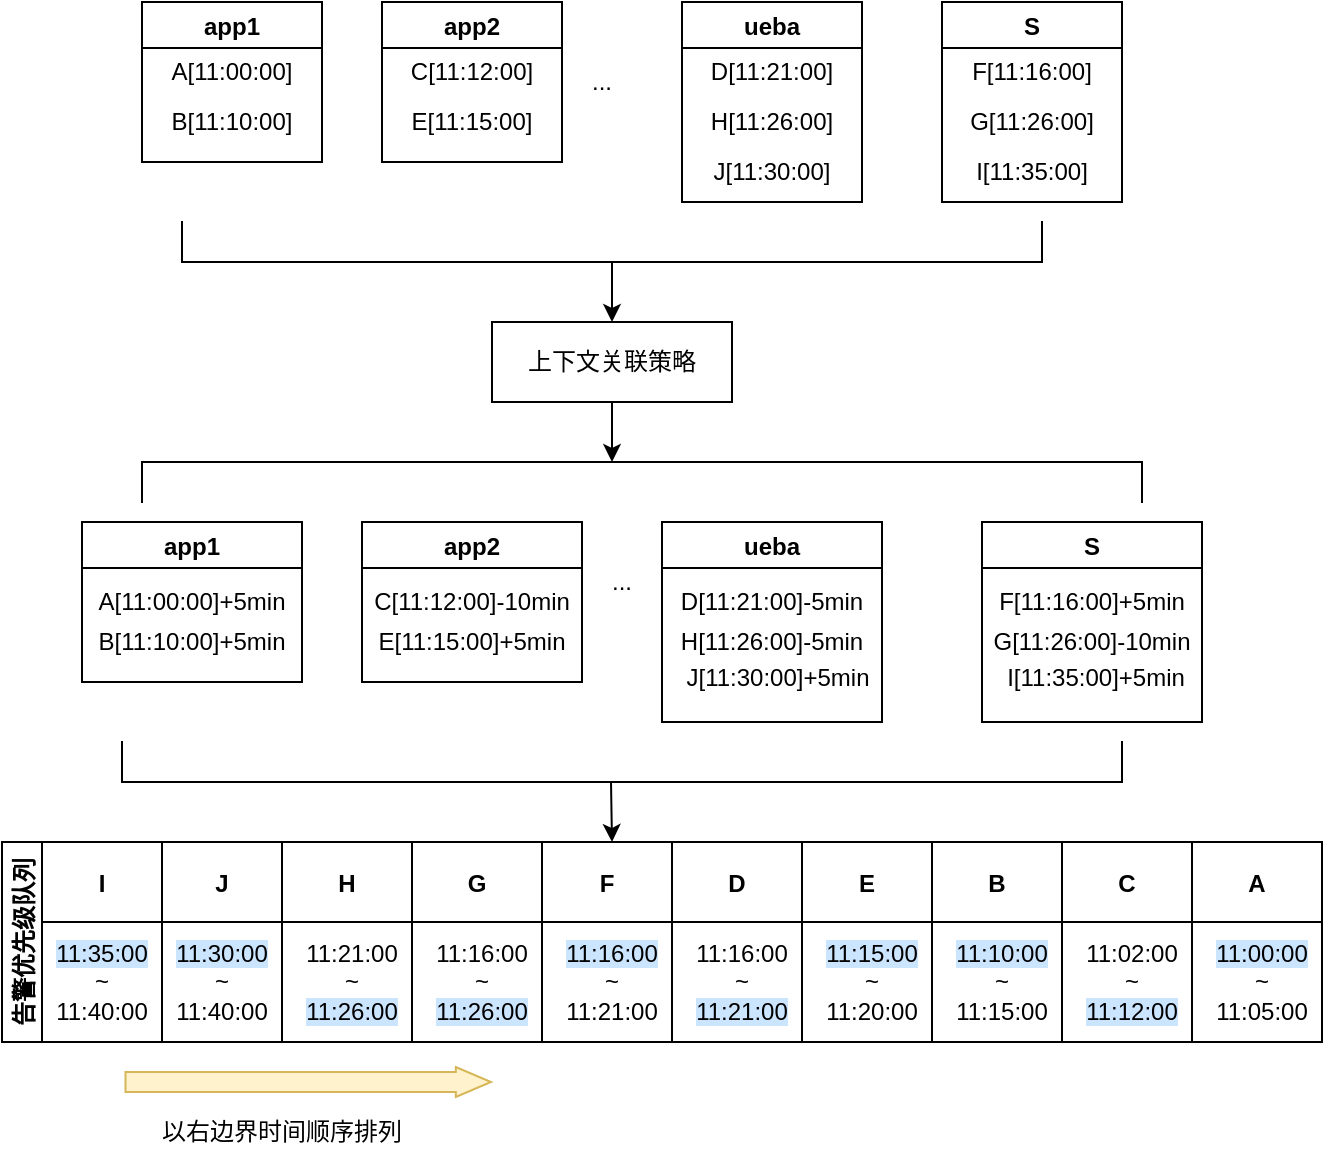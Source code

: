 <mxfile version="16.0.3" type="github">
  <diagram id="pFcuSwz4KTRKR5LFRXFV" name="Page-1">
    <mxGraphModel dx="1549" dy="875" grid="1" gridSize="10" guides="1" tooltips="1" connect="1" arrows="1" fold="1" page="1" pageScale="1" pageWidth="827" pageHeight="1169" math="0" shadow="0">
      <root>
        <mxCell id="0" />
        <mxCell id="1" parent="0" />
        <mxCell id="07JUMQM4NYiek0s27qbW-1" value="app1" style="swimlane;" vertex="1" parent="1">
          <mxGeometry x="120" y="90" width="90" height="80" as="geometry" />
        </mxCell>
        <mxCell id="07JUMQM4NYiek0s27qbW-2" value="A[11:00:00]" style="text;html=1;strokeColor=none;fillColor=none;align=center;verticalAlign=middle;whiteSpace=wrap;rounded=0;" vertex="1" parent="07JUMQM4NYiek0s27qbW-1">
          <mxGeometry x="15" y="20" width="60" height="30" as="geometry" />
        </mxCell>
        <mxCell id="07JUMQM4NYiek0s27qbW-3" value="B[11:10:00]" style="text;html=1;strokeColor=none;fillColor=none;align=center;verticalAlign=middle;whiteSpace=wrap;rounded=0;" vertex="1" parent="07JUMQM4NYiek0s27qbW-1">
          <mxGeometry x="15" y="45" width="60" height="30" as="geometry" />
        </mxCell>
        <mxCell id="07JUMQM4NYiek0s27qbW-4" value="app2" style="swimlane;" vertex="1" parent="1">
          <mxGeometry x="240" y="90" width="90" height="80" as="geometry" />
        </mxCell>
        <mxCell id="07JUMQM4NYiek0s27qbW-5" value="C[11:12:00]" style="text;html=1;strokeColor=none;fillColor=none;align=center;verticalAlign=middle;whiteSpace=wrap;rounded=0;" vertex="1" parent="07JUMQM4NYiek0s27qbW-4">
          <mxGeometry x="15" y="20" width="60" height="30" as="geometry" />
        </mxCell>
        <mxCell id="07JUMQM4NYiek0s27qbW-6" value="E[11:15:00]" style="text;html=1;strokeColor=none;fillColor=none;align=center;verticalAlign=middle;whiteSpace=wrap;rounded=0;" vertex="1" parent="07JUMQM4NYiek0s27qbW-4">
          <mxGeometry x="15" y="45" width="60" height="30" as="geometry" />
        </mxCell>
        <mxCell id="07JUMQM4NYiek0s27qbW-12" value="ueba" style="swimlane;" vertex="1" parent="1">
          <mxGeometry x="390" y="90" width="90" height="100" as="geometry" />
        </mxCell>
        <mxCell id="07JUMQM4NYiek0s27qbW-13" value="D[11:21:00]" style="text;html=1;strokeColor=none;fillColor=none;align=center;verticalAlign=middle;whiteSpace=wrap;rounded=0;" vertex="1" parent="07JUMQM4NYiek0s27qbW-12">
          <mxGeometry x="15" y="20" width="60" height="30" as="geometry" />
        </mxCell>
        <mxCell id="07JUMQM4NYiek0s27qbW-14" value="H[11:26:00]" style="text;html=1;strokeColor=none;fillColor=none;align=center;verticalAlign=middle;whiteSpace=wrap;rounded=0;" vertex="1" parent="07JUMQM4NYiek0s27qbW-12">
          <mxGeometry x="15" y="45" width="60" height="30" as="geometry" />
        </mxCell>
        <mxCell id="07JUMQM4NYiek0s27qbW-16" value="J[11:30:00]" style="text;html=1;strokeColor=none;fillColor=none;align=center;verticalAlign=middle;whiteSpace=wrap;rounded=0;" vertex="1" parent="07JUMQM4NYiek0s27qbW-12">
          <mxGeometry x="15" y="70" width="60" height="30" as="geometry" />
        </mxCell>
        <mxCell id="07JUMQM4NYiek0s27qbW-15" value="..." style="text;html=1;strokeColor=none;fillColor=none;align=center;verticalAlign=middle;whiteSpace=wrap;rounded=0;" vertex="1" parent="1">
          <mxGeometry x="320" y="115" width="60" height="30" as="geometry" />
        </mxCell>
        <mxCell id="07JUMQM4NYiek0s27qbW-17" value="S" style="swimlane;" vertex="1" parent="1">
          <mxGeometry x="520" y="90" width="90" height="100" as="geometry" />
        </mxCell>
        <mxCell id="07JUMQM4NYiek0s27qbW-18" value="F[11:16:00]" style="text;html=1;strokeColor=none;fillColor=none;align=center;verticalAlign=middle;whiteSpace=wrap;rounded=0;" vertex="1" parent="07JUMQM4NYiek0s27qbW-17">
          <mxGeometry x="15" y="20" width="60" height="30" as="geometry" />
        </mxCell>
        <mxCell id="07JUMQM4NYiek0s27qbW-19" value="G[11:26:00]" style="text;html=1;strokeColor=none;fillColor=none;align=center;verticalAlign=middle;whiteSpace=wrap;rounded=0;" vertex="1" parent="07JUMQM4NYiek0s27qbW-17">
          <mxGeometry x="15" y="45" width="60" height="30" as="geometry" />
        </mxCell>
        <mxCell id="07JUMQM4NYiek0s27qbW-20" value="I[11:35:00]" style="text;html=1;strokeColor=none;fillColor=none;align=center;verticalAlign=middle;whiteSpace=wrap;rounded=0;" vertex="1" parent="07JUMQM4NYiek0s27qbW-17">
          <mxGeometry x="15" y="70" width="60" height="30" as="geometry" />
        </mxCell>
        <mxCell id="07JUMQM4NYiek0s27qbW-25" style="edgeStyle=orthogonalEdgeStyle;rounded=0;orthogonalLoop=1;jettySize=auto;html=1;exitX=0.5;exitY=1;exitDx=0;exitDy=0;" edge="1" parent="1" source="07JUMQM4NYiek0s27qbW-21" target="07JUMQM4NYiek0s27qbW-26">
          <mxGeometry relative="1" as="geometry">
            <mxPoint x="355" y="270" as="targetPoint" />
          </mxGeometry>
        </mxCell>
        <mxCell id="07JUMQM4NYiek0s27qbW-21" value="" style="shape=partialRectangle;whiteSpace=wrap;html=1;bottom=1;right=1;left=1;top=0;fillColor=none;routingCenterX=-0.5;" vertex="1" parent="1">
          <mxGeometry x="140" y="200" width="430" height="20" as="geometry" />
        </mxCell>
        <mxCell id="07JUMQM4NYiek0s27qbW-29" style="edgeStyle=orthogonalEdgeStyle;rounded=0;orthogonalLoop=1;jettySize=auto;html=1;exitX=0.5;exitY=1;exitDx=0;exitDy=0;" edge="1" parent="1" source="07JUMQM4NYiek0s27qbW-26">
          <mxGeometry relative="1" as="geometry">
            <mxPoint x="355" y="320" as="targetPoint" />
          </mxGeometry>
        </mxCell>
        <mxCell id="07JUMQM4NYiek0s27qbW-26" value="上下文关联策略" style="rounded=0;whiteSpace=wrap;html=1;" vertex="1" parent="1">
          <mxGeometry x="295" y="250" width="120" height="40" as="geometry" />
        </mxCell>
        <mxCell id="07JUMQM4NYiek0s27qbW-31" value="app1" style="swimlane;" vertex="1" parent="1">
          <mxGeometry x="90" y="350" width="110" height="80" as="geometry" />
        </mxCell>
        <mxCell id="07JUMQM4NYiek0s27qbW-32" value="A[11:00:00]+5min" style="text;html=1;strokeColor=none;fillColor=none;align=center;verticalAlign=middle;whiteSpace=wrap;rounded=0;" vertex="1" parent="07JUMQM4NYiek0s27qbW-31">
          <mxGeometry x="25" y="27.5" width="60" height="25" as="geometry" />
        </mxCell>
        <mxCell id="07JUMQM4NYiek0s27qbW-33" value="B[11:10:00]+5min" style="text;html=1;strokeColor=none;fillColor=none;align=center;verticalAlign=middle;whiteSpace=wrap;rounded=0;" vertex="1" parent="07JUMQM4NYiek0s27qbW-31">
          <mxGeometry x="25" y="45" width="60" height="30" as="geometry" />
        </mxCell>
        <mxCell id="07JUMQM4NYiek0s27qbW-40" value="app2" style="swimlane;" vertex="1" parent="1">
          <mxGeometry x="230" y="350" width="110" height="80" as="geometry" />
        </mxCell>
        <mxCell id="07JUMQM4NYiek0s27qbW-41" value="C[11:12:00]-10min" style="text;html=1;strokeColor=none;fillColor=none;align=center;verticalAlign=middle;whiteSpace=wrap;rounded=0;" vertex="1" parent="07JUMQM4NYiek0s27qbW-40">
          <mxGeometry x="25" y="27.5" width="60" height="25" as="geometry" />
        </mxCell>
        <mxCell id="07JUMQM4NYiek0s27qbW-42" value="E[11:15:00]+5min" style="text;html=1;strokeColor=none;fillColor=none;align=center;verticalAlign=middle;whiteSpace=wrap;rounded=0;" vertex="1" parent="07JUMQM4NYiek0s27qbW-40">
          <mxGeometry x="25" y="45" width="60" height="30" as="geometry" />
        </mxCell>
        <mxCell id="07JUMQM4NYiek0s27qbW-44" value="ueba" style="swimlane;startSize=23;" vertex="1" parent="1">
          <mxGeometry x="380" y="350" width="110" height="100" as="geometry" />
        </mxCell>
        <mxCell id="07JUMQM4NYiek0s27qbW-45" value="D[11:21:00]-5min" style="text;html=1;strokeColor=none;fillColor=none;align=center;verticalAlign=middle;whiteSpace=wrap;rounded=0;" vertex="1" parent="07JUMQM4NYiek0s27qbW-44">
          <mxGeometry x="25" y="27.5" width="60" height="25" as="geometry" />
        </mxCell>
        <mxCell id="07JUMQM4NYiek0s27qbW-46" value="H[11:26:00]-5min" style="text;html=1;strokeColor=none;fillColor=none;align=center;verticalAlign=middle;whiteSpace=wrap;rounded=0;" vertex="1" parent="07JUMQM4NYiek0s27qbW-44">
          <mxGeometry x="25" y="45" width="60" height="30" as="geometry" />
        </mxCell>
        <mxCell id="07JUMQM4NYiek0s27qbW-47" value="..." style="text;html=1;strokeColor=none;fillColor=none;align=center;verticalAlign=middle;whiteSpace=wrap;rounded=0;" vertex="1" parent="07JUMQM4NYiek0s27qbW-44">
          <mxGeometry x="-50" y="15" width="60" height="30" as="geometry" />
        </mxCell>
        <mxCell id="07JUMQM4NYiek0s27qbW-53" value="J[11:30:00]+5min" style="text;html=1;strokeColor=none;fillColor=none;align=center;verticalAlign=middle;whiteSpace=wrap;rounded=0;" vertex="1" parent="07JUMQM4NYiek0s27qbW-44">
          <mxGeometry x="28" y="63" width="60" height="30" as="geometry" />
        </mxCell>
        <mxCell id="07JUMQM4NYiek0s27qbW-30" value="" style="shape=partialRectangle;whiteSpace=wrap;html=1;bottom=1;right=1;left=1;top=0;fillColor=none;routingCenterX=-0.5;direction=west;" vertex="1" parent="1">
          <mxGeometry x="120" y="320" width="500" height="20" as="geometry" />
        </mxCell>
        <mxCell id="07JUMQM4NYiek0s27qbW-54" value="S" style="swimlane;startSize=23;" vertex="1" parent="1">
          <mxGeometry x="540" y="350" width="110" height="100" as="geometry" />
        </mxCell>
        <mxCell id="07JUMQM4NYiek0s27qbW-55" value="F[11:16:00]+5min" style="text;html=1;strokeColor=none;fillColor=none;align=center;verticalAlign=middle;whiteSpace=wrap;rounded=0;" vertex="1" parent="07JUMQM4NYiek0s27qbW-54">
          <mxGeometry x="25" y="27.5" width="60" height="25" as="geometry" />
        </mxCell>
        <mxCell id="07JUMQM4NYiek0s27qbW-56" value="G[11:26:00]-10min" style="text;html=1;strokeColor=none;fillColor=none;align=center;verticalAlign=middle;whiteSpace=wrap;rounded=0;" vertex="1" parent="07JUMQM4NYiek0s27qbW-54">
          <mxGeometry x="25" y="45" width="60" height="30" as="geometry" />
        </mxCell>
        <mxCell id="07JUMQM4NYiek0s27qbW-58" value="I[11:35:00]+5min" style="text;html=1;strokeColor=none;fillColor=none;align=center;verticalAlign=middle;whiteSpace=wrap;rounded=0;" vertex="1" parent="1">
          <mxGeometry x="567" y="413" width="60" height="30" as="geometry" />
        </mxCell>
        <mxCell id="07JUMQM4NYiek0s27qbW-63" value="" style="endArrow=classic;html=1;rounded=0;" edge="1" parent="1">
          <mxGeometry width="50" height="50" relative="1" as="geometry">
            <mxPoint x="354.5" y="480" as="sourcePoint" />
            <mxPoint x="355" y="510" as="targetPoint" />
          </mxGeometry>
        </mxCell>
        <mxCell id="07JUMQM4NYiek0s27qbW-64" value="" style="shape=partialRectangle;whiteSpace=wrap;html=1;bottom=1;right=1;left=1;top=0;fillColor=none;routingCenterX=-0.5;" vertex="1" parent="1">
          <mxGeometry x="110" y="460" width="500" height="20" as="geometry" />
        </mxCell>
        <mxCell id="07JUMQM4NYiek0s27qbW-65" value="告警优先级队列" style="swimlane;childLayout=stackLayout;resizeParent=1;resizeParentMax=0;startSize=20;horizontal=0;horizontalStack=1;" vertex="1" parent="1">
          <mxGeometry x="50" y="510" width="205" height="100" as="geometry" />
        </mxCell>
        <mxCell id="07JUMQM4NYiek0s27qbW-66" value="I" style="swimlane;startSize=40;" vertex="1" parent="07JUMQM4NYiek0s27qbW-65">
          <mxGeometry x="20" width="60" height="100" as="geometry" />
        </mxCell>
        <mxCell id="07JUMQM4NYiek0s27qbW-72" value="&lt;span style=&quot;background-color: rgb(204 , 229 , 255)&quot;&gt;11:35:00&lt;/span&gt;&lt;br&gt;~&lt;br&gt;11:40:00" style="text;html=1;strokeColor=none;fillColor=none;align=center;verticalAlign=middle;whiteSpace=wrap;rounded=0;" vertex="1" parent="07JUMQM4NYiek0s27qbW-66">
          <mxGeometry y="55" width="60" height="30" as="geometry" />
        </mxCell>
        <mxCell id="07JUMQM4NYiek0s27qbW-67" value="J" style="swimlane;startSize=40;" vertex="1" parent="07JUMQM4NYiek0s27qbW-65">
          <mxGeometry x="80" width="60" height="100" as="geometry" />
        </mxCell>
        <mxCell id="07JUMQM4NYiek0s27qbW-74" value="&lt;span style=&quot;background-color: rgb(204 , 229 , 255)&quot;&gt;11:30:00&lt;/span&gt;&lt;br&gt;~&lt;br&gt;11:40:00" style="text;html=1;strokeColor=none;fillColor=none;align=center;verticalAlign=middle;whiteSpace=wrap;rounded=0;" vertex="1" parent="07JUMQM4NYiek0s27qbW-67">
          <mxGeometry y="55" width="60" height="30" as="geometry" />
        </mxCell>
        <mxCell id="07JUMQM4NYiek0s27qbW-68" value="H" style="swimlane;startSize=40;" vertex="1" parent="07JUMQM4NYiek0s27qbW-65">
          <mxGeometry x="140" width="65" height="100" as="geometry" />
        </mxCell>
        <mxCell id="07JUMQM4NYiek0s27qbW-75" value="11:21:00&lt;br&gt;~&lt;br&gt;&lt;span style=&quot;background-color: rgb(204 , 229 , 255)&quot;&gt;11:26:00&lt;/span&gt;" style="text;html=1;strokeColor=none;fillColor=none;align=center;verticalAlign=middle;whiteSpace=wrap;rounded=0;" vertex="1" parent="07JUMQM4NYiek0s27qbW-68">
          <mxGeometry x="5" y="55" width="60" height="30" as="geometry" />
        </mxCell>
        <mxCell id="07JUMQM4NYiek0s27qbW-76" value="G" style="swimlane;startSize=40;" vertex="1" parent="1">
          <mxGeometry x="255" y="510" width="65" height="100" as="geometry" />
        </mxCell>
        <mxCell id="07JUMQM4NYiek0s27qbW-77" value="11:16:00&lt;br&gt;~&lt;br&gt;&lt;span style=&quot;background-color: rgb(204 , 229 , 255)&quot;&gt;11:26:00&lt;/span&gt;" style="text;html=1;strokeColor=none;fillColor=none;align=center;verticalAlign=middle;whiteSpace=wrap;rounded=0;" vertex="1" parent="07JUMQM4NYiek0s27qbW-76">
          <mxGeometry x="5" y="55" width="60" height="30" as="geometry" />
        </mxCell>
        <mxCell id="07JUMQM4NYiek0s27qbW-78" value="F" style="swimlane;startSize=40;" vertex="1" parent="1">
          <mxGeometry x="320" y="510" width="65" height="100" as="geometry" />
        </mxCell>
        <mxCell id="07JUMQM4NYiek0s27qbW-79" value="&lt;span style=&quot;background-color: rgb(204 , 229 , 255)&quot;&gt;11:16:00&lt;/span&gt;&lt;br&gt;~&lt;br&gt;11:21:00" style="text;html=1;strokeColor=none;fillColor=none;align=center;verticalAlign=middle;whiteSpace=wrap;rounded=0;" vertex="1" parent="07JUMQM4NYiek0s27qbW-78">
          <mxGeometry x="5" y="55" width="60" height="30" as="geometry" />
        </mxCell>
        <mxCell id="07JUMQM4NYiek0s27qbW-80" value="D" style="swimlane;startSize=40;" vertex="1" parent="1">
          <mxGeometry x="385" y="510" width="65" height="100" as="geometry" />
        </mxCell>
        <mxCell id="07JUMQM4NYiek0s27qbW-81" value="11:16:00&lt;br&gt;~&lt;br&gt;&lt;span style=&quot;background-color: rgb(204 , 229 , 255)&quot;&gt;11:21:00&lt;/span&gt;" style="text;html=1;strokeColor=none;fillColor=none;align=center;verticalAlign=middle;whiteSpace=wrap;rounded=0;" vertex="1" parent="07JUMQM4NYiek0s27qbW-80">
          <mxGeometry x="5" y="55" width="60" height="30" as="geometry" />
        </mxCell>
        <mxCell id="07JUMQM4NYiek0s27qbW-82" value="E" style="swimlane;startSize=40;" vertex="1" parent="1">
          <mxGeometry x="450" y="510" width="65" height="100" as="geometry" />
        </mxCell>
        <mxCell id="07JUMQM4NYiek0s27qbW-83" value="&lt;span style=&quot;background-color: rgb(204 , 229 , 255)&quot;&gt;11:15:00&lt;/span&gt;&lt;br&gt;~&lt;br&gt;11:20:00" style="text;html=1;strokeColor=none;fillColor=none;align=center;verticalAlign=middle;whiteSpace=wrap;rounded=0;" vertex="1" parent="07JUMQM4NYiek0s27qbW-82">
          <mxGeometry x="5" y="55" width="60" height="30" as="geometry" />
        </mxCell>
        <mxCell id="07JUMQM4NYiek0s27qbW-84" value="B" style="swimlane;startSize=40;" vertex="1" parent="1">
          <mxGeometry x="515" y="510" width="65" height="100" as="geometry" />
        </mxCell>
        <mxCell id="07JUMQM4NYiek0s27qbW-85" value="&lt;span style=&quot;background-color: rgb(204 , 229 , 255)&quot;&gt;11:10:00&lt;/span&gt;&lt;br&gt;~&lt;br&gt;11:15:00" style="text;html=1;strokeColor=none;fillColor=none;align=center;verticalAlign=middle;whiteSpace=wrap;rounded=0;" vertex="1" parent="07JUMQM4NYiek0s27qbW-84">
          <mxGeometry x="5" y="55" width="60" height="30" as="geometry" />
        </mxCell>
        <mxCell id="07JUMQM4NYiek0s27qbW-86" value="C" style="swimlane;startSize=40;" vertex="1" parent="1">
          <mxGeometry x="580" y="510" width="65" height="100" as="geometry" />
        </mxCell>
        <mxCell id="07JUMQM4NYiek0s27qbW-87" value="11:02:00&lt;br&gt;~&lt;br&gt;&lt;span style=&quot;background-color: rgb(204 , 229 , 255)&quot;&gt;11:12:00&lt;/span&gt;" style="text;html=1;strokeColor=none;fillColor=none;align=center;verticalAlign=middle;whiteSpace=wrap;rounded=0;" vertex="1" parent="07JUMQM4NYiek0s27qbW-86">
          <mxGeometry x="5" y="55" width="60" height="30" as="geometry" />
        </mxCell>
        <mxCell id="07JUMQM4NYiek0s27qbW-88" value="A" style="swimlane;startSize=40;" vertex="1" parent="1">
          <mxGeometry x="645" y="510" width="65" height="100" as="geometry" />
        </mxCell>
        <mxCell id="07JUMQM4NYiek0s27qbW-89" value="&lt;span style=&quot;background-color: rgb(204 , 229 , 255)&quot;&gt;11:00:00&lt;/span&gt;&lt;br&gt;~&lt;br&gt;11:05:00" style="text;html=1;strokeColor=none;fillColor=none;align=center;verticalAlign=middle;whiteSpace=wrap;rounded=0;" vertex="1" parent="07JUMQM4NYiek0s27qbW-88">
          <mxGeometry x="5" y="55" width="60" height="30" as="geometry" />
        </mxCell>
        <mxCell id="07JUMQM4NYiek0s27qbW-99" value="" style="shape=flexArrow;endArrow=classic;html=1;rounded=0;endWidth=4;endSize=5.53;fillColor=#fff2cc;strokeColor=#d6b656;" edge="1" parent="1">
          <mxGeometry width="50" height="50" relative="1" as="geometry">
            <mxPoint x="111.25" y="630" as="sourcePoint" />
            <mxPoint x="295" y="630" as="targetPoint" />
          </mxGeometry>
        </mxCell>
        <mxCell id="07JUMQM4NYiek0s27qbW-100" value="以右边界时间顺序排列" style="text;html=1;strokeColor=none;fillColor=none;align=center;verticalAlign=middle;whiteSpace=wrap;rounded=0;" vertex="1" parent="1">
          <mxGeometry x="120" y="640" width="140" height="30" as="geometry" />
        </mxCell>
      </root>
    </mxGraphModel>
  </diagram>
</mxfile>
